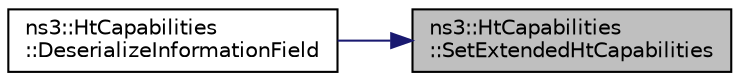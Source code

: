 digraph "ns3::HtCapabilities::SetExtendedHtCapabilities"
{
 // LATEX_PDF_SIZE
  edge [fontname="Helvetica",fontsize="10",labelfontname="Helvetica",labelfontsize="10"];
  node [fontname="Helvetica",fontsize="10",shape=record];
  rankdir="RL";
  Node1 [label="ns3::HtCapabilities\l::SetExtendedHtCapabilities",height=0.2,width=0.4,color="black", fillcolor="grey75", style="filled", fontcolor="black",tooltip="Set the Extended HT Capabilities field in the HT Capabilities information element."];
  Node1 -> Node2 [dir="back",color="midnightblue",fontsize="10",style="solid",fontname="Helvetica"];
  Node2 [label="ns3::HtCapabilities\l::DeserializeInformationField",height=0.2,width=0.4,color="black", fillcolor="white", style="filled",URL="$classns3_1_1_ht_capabilities.html#ab446238e98254b5778cc209161e6f137",tooltip="Deserialize information (i.e., the body of the IE, not including the Element ID and length octets)"];
}
